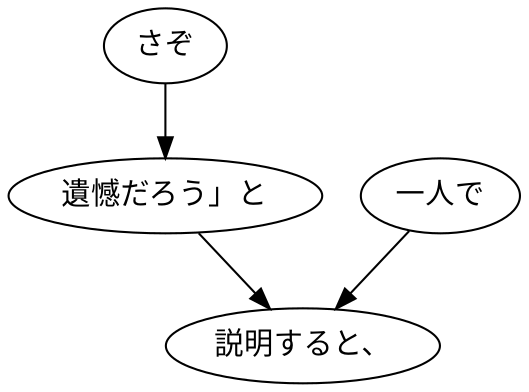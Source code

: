 digraph graph8382 {
	node0 [label="さぞ"];
	node1 [label="遺憾だろう」と"];
	node2 [label="一人で"];
	node3 [label="説明すると、"];
	node0 -> node1;
	node1 -> node3;
	node2 -> node3;
}
